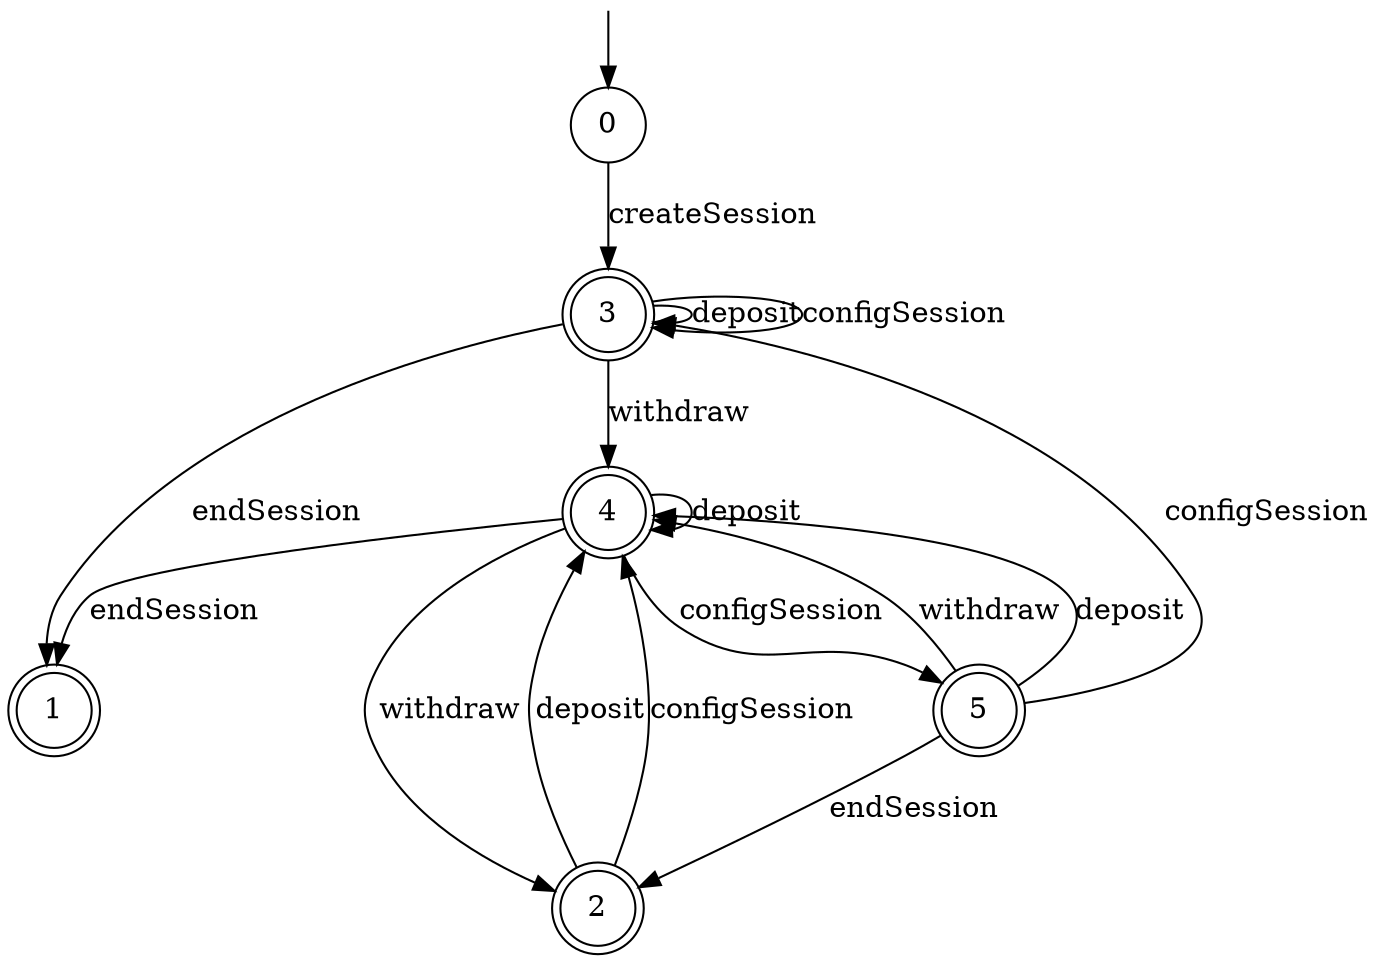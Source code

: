 digraph g {

	s0 [shape="circle" label="0"];
	s1 [shape="doublecircle" label="1"];
	s2 [shape="doublecircle" label="2"];
	s3 [shape="doublecircle" label="3"];
	s4 [shape="doublecircle" label="4"];
	s5 [shape="doublecircle" label="5"];
	s0 -> s3 [label="createSession"];
	s2 -> s4 [label="deposit"];
	s2 -> s4 [label="configSession"];
	s3 -> s1 [label="endSession"];
	s3 -> s4 [label="withdraw"];
	s3 -> s3 [label="deposit"];
	s3 -> s3 [label="configSession"];
	s4 -> s1 [label="endSession"];
	s4 -> s2 [label="withdraw"];
	s4 -> s4 [label="deposit"];
	s4 -> s5 [label="configSession"];
	s5 -> s2 [label="endSession"];
	s5 -> s4 [label="withdraw"];
	s5 -> s4 [label="deposit"];
	s5 -> s3 [label="configSession"];

__start0 [label="" shape="none" width="0" height="0"];
__start0 -> s0;

}
